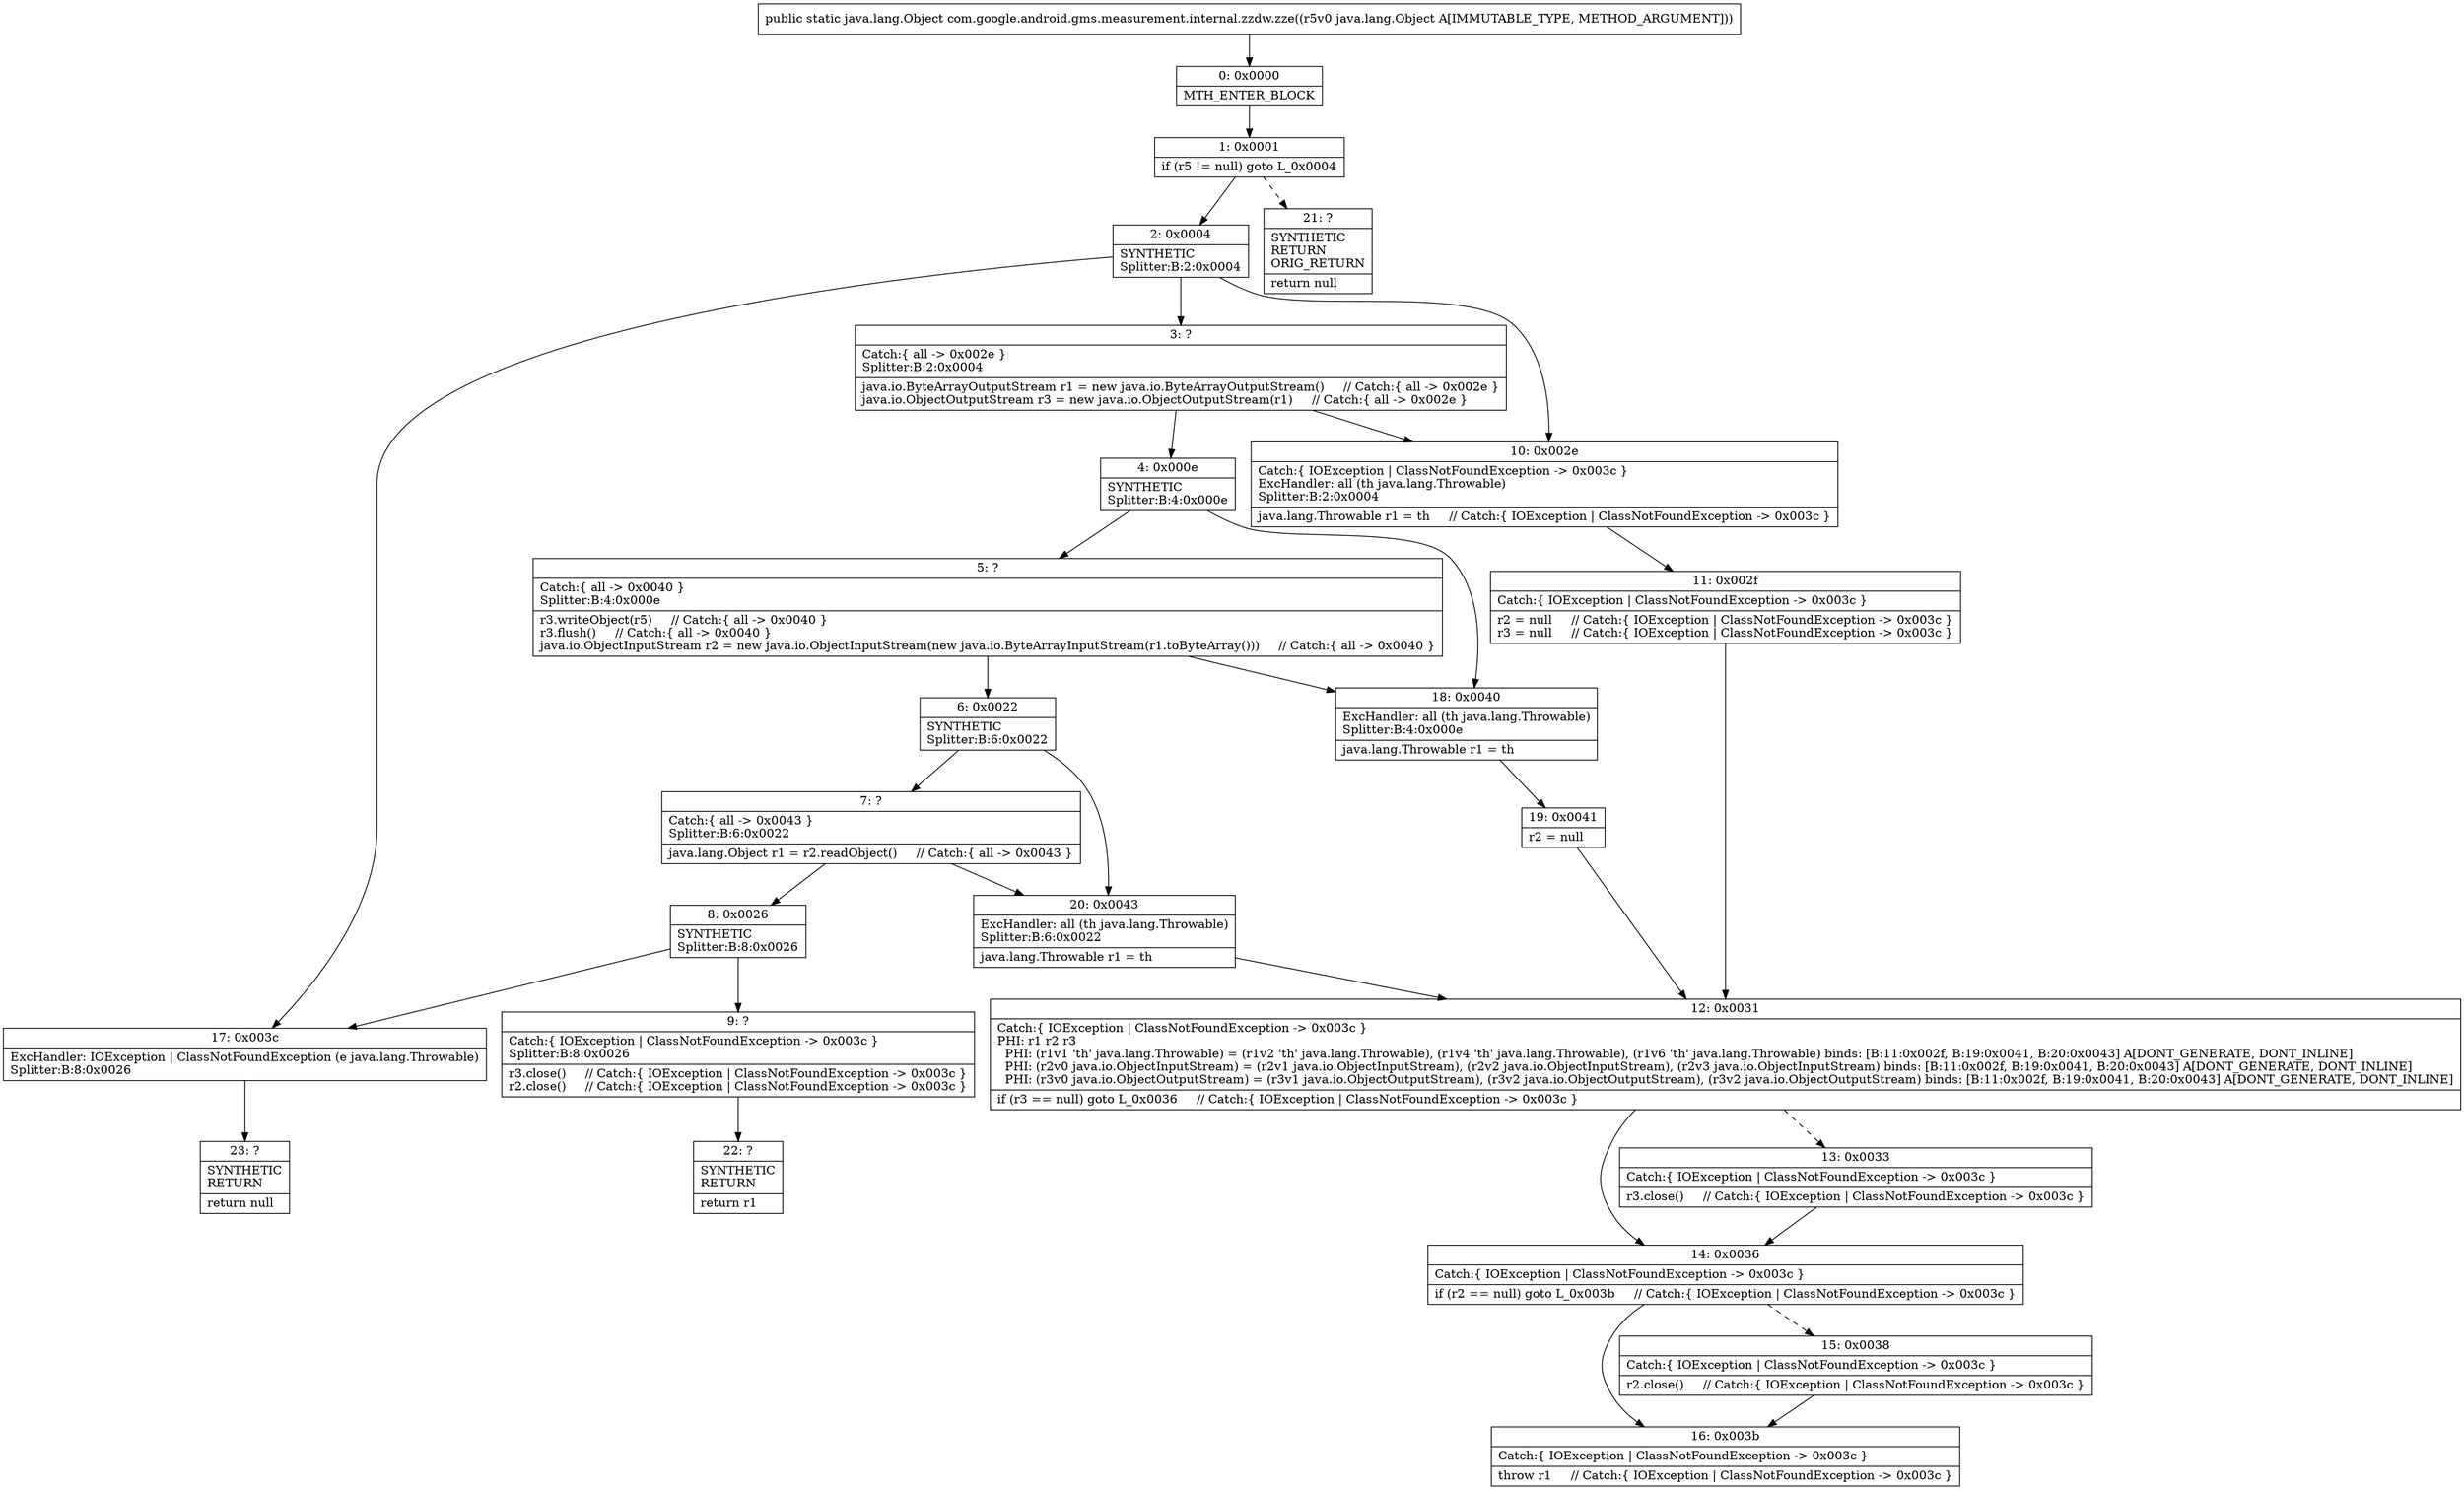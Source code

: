 digraph "CFG forcom.google.android.gms.measurement.internal.zzdw.zze(Ljava\/lang\/Object;)Ljava\/lang\/Object;" {
Node_0 [shape=record,label="{0\:\ 0x0000|MTH_ENTER_BLOCK\l}"];
Node_1 [shape=record,label="{1\:\ 0x0001|if (r5 != null) goto L_0x0004\l}"];
Node_2 [shape=record,label="{2\:\ 0x0004|SYNTHETIC\lSplitter:B:2:0x0004\l}"];
Node_3 [shape=record,label="{3\:\ ?|Catch:\{ all \-\> 0x002e \}\lSplitter:B:2:0x0004\l|java.io.ByteArrayOutputStream r1 = new java.io.ByteArrayOutputStream()     \/\/ Catch:\{ all \-\> 0x002e \}\ljava.io.ObjectOutputStream r3 = new java.io.ObjectOutputStream(r1)     \/\/ Catch:\{ all \-\> 0x002e \}\l}"];
Node_4 [shape=record,label="{4\:\ 0x000e|SYNTHETIC\lSplitter:B:4:0x000e\l}"];
Node_5 [shape=record,label="{5\:\ ?|Catch:\{ all \-\> 0x0040 \}\lSplitter:B:4:0x000e\l|r3.writeObject(r5)     \/\/ Catch:\{ all \-\> 0x0040 \}\lr3.flush()     \/\/ Catch:\{ all \-\> 0x0040 \}\ljava.io.ObjectInputStream r2 = new java.io.ObjectInputStream(new java.io.ByteArrayInputStream(r1.toByteArray()))     \/\/ Catch:\{ all \-\> 0x0040 \}\l}"];
Node_6 [shape=record,label="{6\:\ 0x0022|SYNTHETIC\lSplitter:B:6:0x0022\l}"];
Node_7 [shape=record,label="{7\:\ ?|Catch:\{ all \-\> 0x0043 \}\lSplitter:B:6:0x0022\l|java.lang.Object r1 = r2.readObject()     \/\/ Catch:\{ all \-\> 0x0043 \}\l}"];
Node_8 [shape=record,label="{8\:\ 0x0026|SYNTHETIC\lSplitter:B:8:0x0026\l}"];
Node_9 [shape=record,label="{9\:\ ?|Catch:\{ IOException \| ClassNotFoundException \-\> 0x003c \}\lSplitter:B:8:0x0026\l|r3.close()     \/\/ Catch:\{ IOException \| ClassNotFoundException \-\> 0x003c \}\lr2.close()     \/\/ Catch:\{ IOException \| ClassNotFoundException \-\> 0x003c \}\l}"];
Node_10 [shape=record,label="{10\:\ 0x002e|Catch:\{ IOException \| ClassNotFoundException \-\> 0x003c \}\lExcHandler: all (th java.lang.Throwable)\lSplitter:B:2:0x0004\l|java.lang.Throwable r1 = th     \/\/ Catch:\{ IOException \| ClassNotFoundException \-\> 0x003c \}\l}"];
Node_11 [shape=record,label="{11\:\ 0x002f|Catch:\{ IOException \| ClassNotFoundException \-\> 0x003c \}\l|r2 = null     \/\/ Catch:\{ IOException \| ClassNotFoundException \-\> 0x003c \}\lr3 = null     \/\/ Catch:\{ IOException \| ClassNotFoundException \-\> 0x003c \}\l}"];
Node_12 [shape=record,label="{12\:\ 0x0031|Catch:\{ IOException \| ClassNotFoundException \-\> 0x003c \}\lPHI: r1 r2 r3 \l  PHI: (r1v1 'th' java.lang.Throwable) = (r1v2 'th' java.lang.Throwable), (r1v4 'th' java.lang.Throwable), (r1v6 'th' java.lang.Throwable) binds: [B:11:0x002f, B:19:0x0041, B:20:0x0043] A[DONT_GENERATE, DONT_INLINE]\l  PHI: (r2v0 java.io.ObjectInputStream) = (r2v1 java.io.ObjectInputStream), (r2v2 java.io.ObjectInputStream), (r2v3 java.io.ObjectInputStream) binds: [B:11:0x002f, B:19:0x0041, B:20:0x0043] A[DONT_GENERATE, DONT_INLINE]\l  PHI: (r3v0 java.io.ObjectOutputStream) = (r3v1 java.io.ObjectOutputStream), (r3v2 java.io.ObjectOutputStream), (r3v2 java.io.ObjectOutputStream) binds: [B:11:0x002f, B:19:0x0041, B:20:0x0043] A[DONT_GENERATE, DONT_INLINE]\l|if (r3 == null) goto L_0x0036     \/\/ Catch:\{ IOException \| ClassNotFoundException \-\> 0x003c \}\l}"];
Node_13 [shape=record,label="{13\:\ 0x0033|Catch:\{ IOException \| ClassNotFoundException \-\> 0x003c \}\l|r3.close()     \/\/ Catch:\{ IOException \| ClassNotFoundException \-\> 0x003c \}\l}"];
Node_14 [shape=record,label="{14\:\ 0x0036|Catch:\{ IOException \| ClassNotFoundException \-\> 0x003c \}\l|if (r2 == null) goto L_0x003b     \/\/ Catch:\{ IOException \| ClassNotFoundException \-\> 0x003c \}\l}"];
Node_15 [shape=record,label="{15\:\ 0x0038|Catch:\{ IOException \| ClassNotFoundException \-\> 0x003c \}\l|r2.close()     \/\/ Catch:\{ IOException \| ClassNotFoundException \-\> 0x003c \}\l}"];
Node_16 [shape=record,label="{16\:\ 0x003b|Catch:\{ IOException \| ClassNotFoundException \-\> 0x003c \}\l|throw r1     \/\/ Catch:\{ IOException \| ClassNotFoundException \-\> 0x003c \}\l}"];
Node_17 [shape=record,label="{17\:\ 0x003c|ExcHandler: IOException \| ClassNotFoundException (e java.lang.Throwable)\lSplitter:B:8:0x0026\l}"];
Node_18 [shape=record,label="{18\:\ 0x0040|ExcHandler: all (th java.lang.Throwable)\lSplitter:B:4:0x000e\l|java.lang.Throwable r1 = th\l}"];
Node_19 [shape=record,label="{19\:\ 0x0041|r2 = null\l}"];
Node_20 [shape=record,label="{20\:\ 0x0043|ExcHandler: all (th java.lang.Throwable)\lSplitter:B:6:0x0022\l|java.lang.Throwable r1 = th\l}"];
Node_21 [shape=record,label="{21\:\ ?|SYNTHETIC\lRETURN\lORIG_RETURN\l|return null\l}"];
Node_22 [shape=record,label="{22\:\ ?|SYNTHETIC\lRETURN\l|return r1\l}"];
Node_23 [shape=record,label="{23\:\ ?|SYNTHETIC\lRETURN\l|return null\l}"];
MethodNode[shape=record,label="{public static java.lang.Object com.google.android.gms.measurement.internal.zzdw.zze((r5v0 java.lang.Object A[IMMUTABLE_TYPE, METHOD_ARGUMENT])) }"];
MethodNode -> Node_0;
Node_0 -> Node_1;
Node_1 -> Node_2;
Node_1 -> Node_21[style=dashed];
Node_2 -> Node_3;
Node_2 -> Node_10;
Node_2 -> Node_17;
Node_3 -> Node_4;
Node_3 -> Node_10;
Node_4 -> Node_5;
Node_4 -> Node_18;
Node_5 -> Node_6;
Node_5 -> Node_18;
Node_6 -> Node_7;
Node_6 -> Node_20;
Node_7 -> Node_20;
Node_7 -> Node_8;
Node_8 -> Node_9;
Node_8 -> Node_17;
Node_9 -> Node_22;
Node_10 -> Node_11;
Node_11 -> Node_12;
Node_12 -> Node_13[style=dashed];
Node_12 -> Node_14;
Node_13 -> Node_14;
Node_14 -> Node_15[style=dashed];
Node_14 -> Node_16;
Node_15 -> Node_16;
Node_17 -> Node_23;
Node_18 -> Node_19;
Node_19 -> Node_12;
Node_20 -> Node_12;
}

